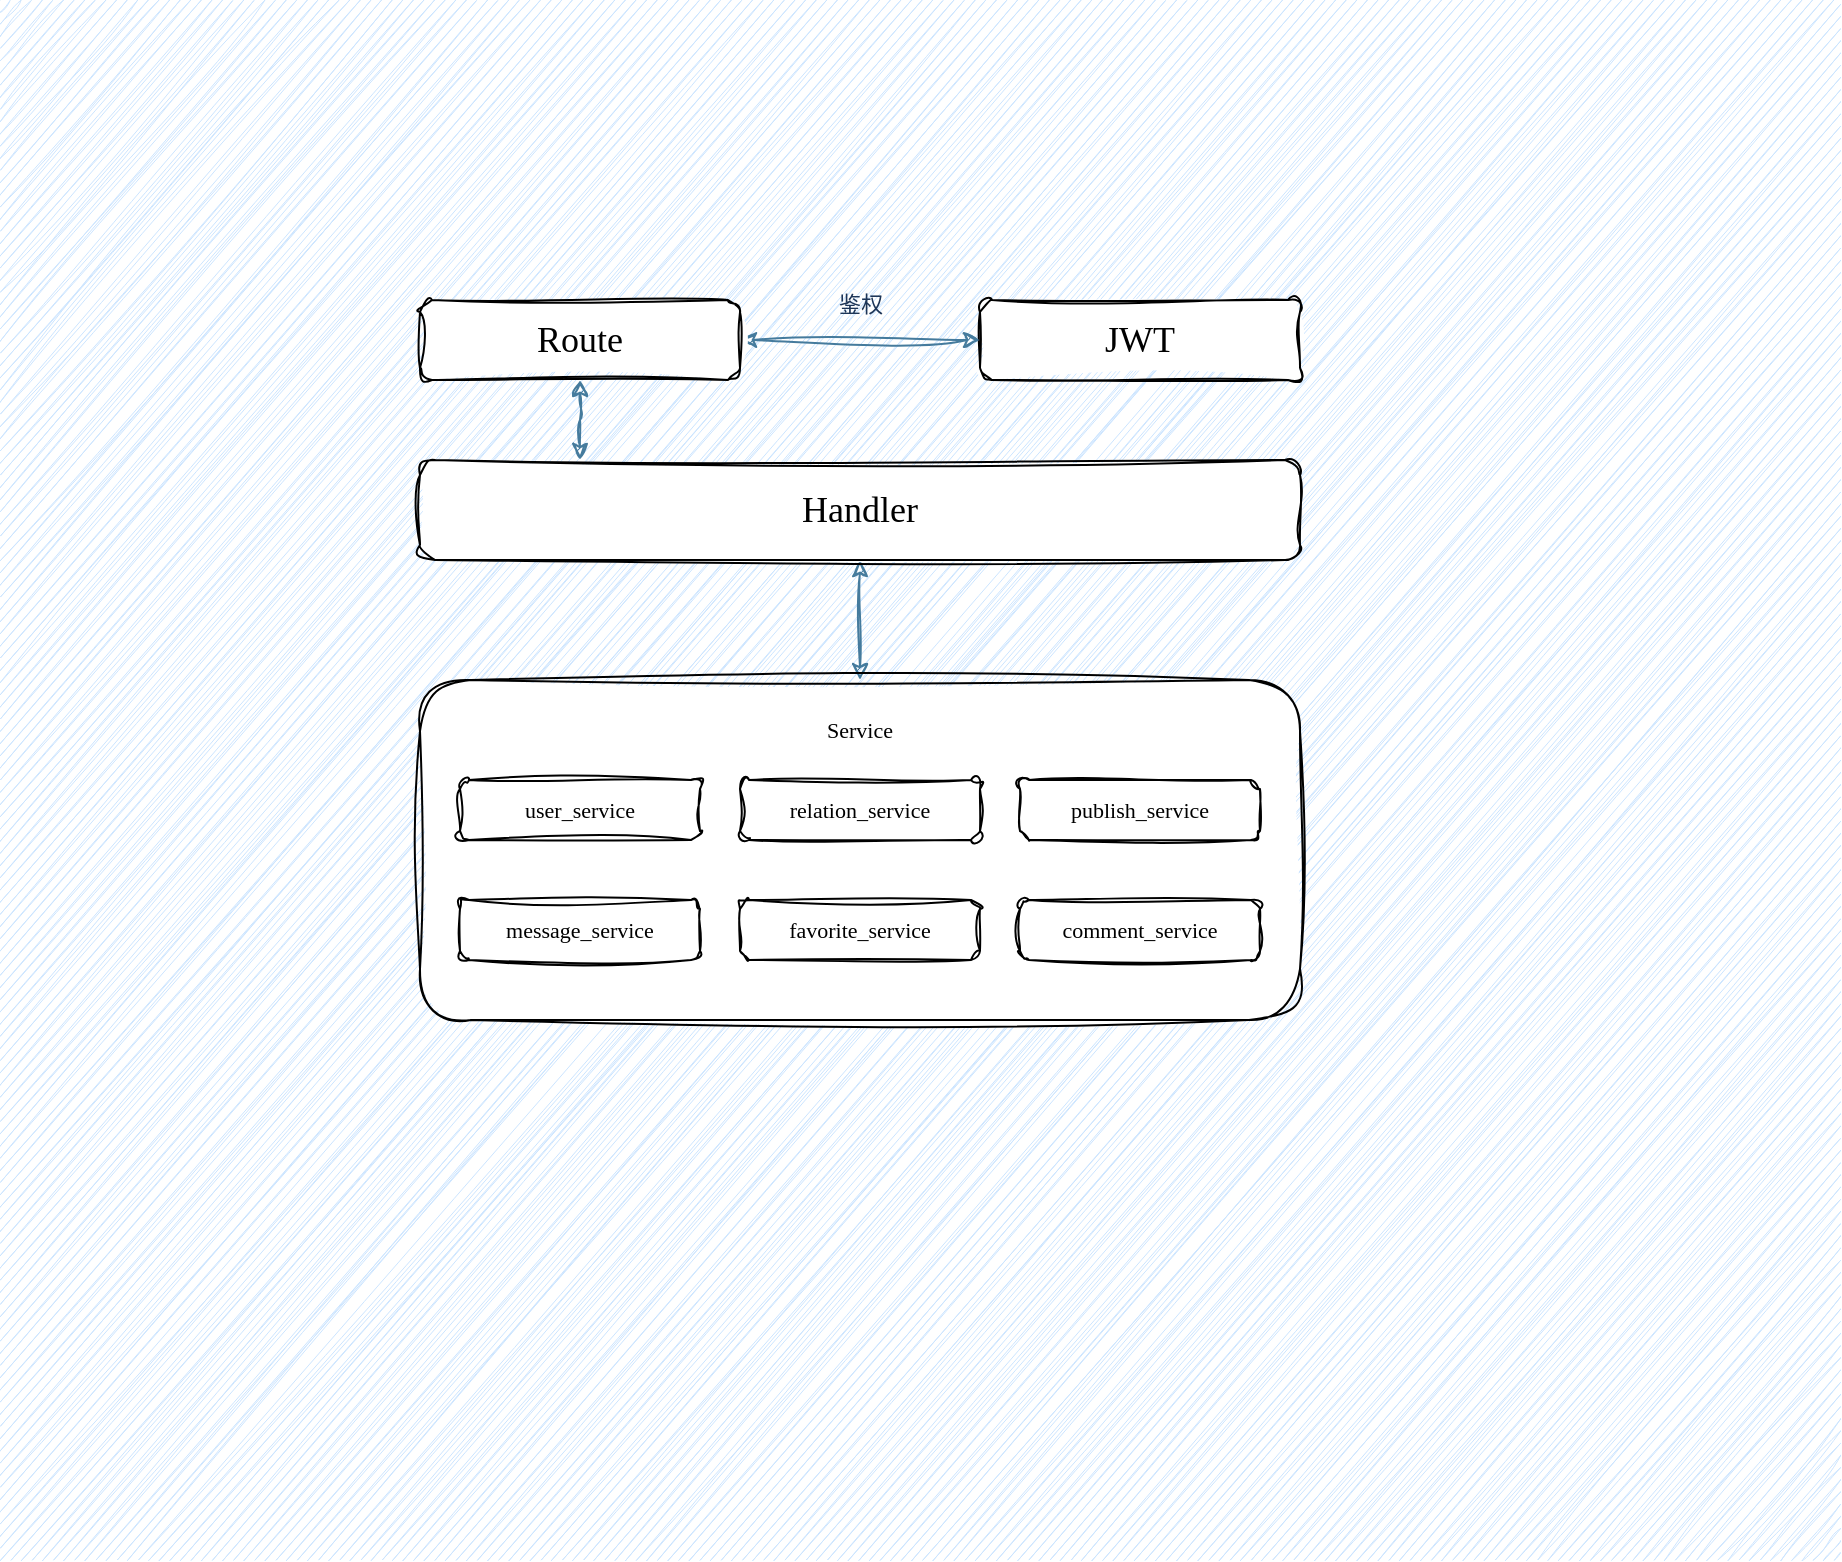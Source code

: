 <mxfile version="20.8.5" type="github">
  <diagram name="第 1 页" id="-vlab-wln1I7YojuGcyD">
    <mxGraphModel dx="1246" dy="569" grid="1" gridSize="10" guides="1" tooltips="1" connect="1" arrows="1" fold="1" page="0" pageScale="1" pageWidth="827" pageHeight="1169" math="0" shadow="0">
      <root>
        <mxCell id="0" />
        <mxCell id="1" parent="0" />
        <mxCell id="_8QWbkuz8nYEIBeXIv_E-8" value="" style="rounded=0;whiteSpace=wrap;html=1;sketch=1;hachureGap=4;jiggle=2;curveFitting=1;strokeColor=none;strokeWidth=1;fontFamily=Comic Sans MS;fontSize=18;fillColor=#cce5ff;" vertex="1" parent="1">
          <mxGeometry x="-50" y="160" width="920" height="780" as="geometry" />
        </mxCell>
        <mxCell id="_8QWbkuz8nYEIBeXIv_E-11" style="edgeStyle=orthogonalEdgeStyle;rounded=0;sketch=1;hachureGap=4;jiggle=2;curveFitting=1;orthogonalLoop=1;jettySize=auto;html=1;exitX=0.5;exitY=1;exitDx=0;exitDy=0;strokeColor=#457B9D;fontFamily=Comic Sans MS;fontSize=11;fontColor=none;startArrow=classic;startFill=1;fillColor=#A8DADC;" edge="1" parent="1" source="7bCZedMBDCGuFrCVrtYH-1" target="7bCZedMBDCGuFrCVrtYH-2">
          <mxGeometry relative="1" as="geometry" />
        </mxCell>
        <mxCell id="7bCZedMBDCGuFrCVrtYH-1" value="&lt;font style=&quot;font-size: 18px;&quot;&gt;Handler&lt;/font&gt;" style="rounded=1;whiteSpace=wrap;html=1;shadow=0;labelBackgroundColor=none;sketch=1;curveFitting=1;jiggle=2;strokeWidth=1;fontFamily=Comic Sans MS;" parent="1" vertex="1">
          <mxGeometry x="160" y="390" width="440" height="50" as="geometry" />
        </mxCell>
        <mxCell id="7bCZedMBDCGuFrCVrtYH-2" value="" style="rounded=1;whiteSpace=wrap;html=1;shadow=0;labelBackgroundColor=none;sketch=1;curveFitting=1;jiggle=2;strokeWidth=1;fontFamily=Comic Sans MS;" parent="1" vertex="1">
          <mxGeometry x="160" y="500" width="440" height="170" as="geometry" />
        </mxCell>
        <mxCell id="_8QWbkuz8nYEIBeXIv_E-1" value="&lt;font style=&quot;font-size: 18px;&quot;&gt;JWT&lt;/font&gt;" style="rounded=1;whiteSpace=wrap;html=1;shadow=0;labelBackgroundColor=none;sketch=1;curveFitting=1;jiggle=2;strokeWidth=1;fontFamily=Comic Sans MS;" vertex="1" parent="1">
          <mxGeometry x="440" y="310" width="160" height="40" as="geometry" />
        </mxCell>
        <mxCell id="_8QWbkuz8nYEIBeXIv_E-6" style="edgeStyle=orthogonalEdgeStyle;rounded=0;sketch=1;hachureGap=4;jiggle=2;curveFitting=1;orthogonalLoop=1;jettySize=auto;html=1;exitX=1;exitY=0.5;exitDx=0;exitDy=0;strokeColor=#457B9D;fontFamily=Comic Sans MS;fontSize=18;fontColor=#1D3557;fillColor=#A8DADC;startArrow=classic;startFill=1;" edge="1" parent="1" source="_8QWbkuz8nYEIBeXIv_E-5" target="_8QWbkuz8nYEIBeXIv_E-1">
          <mxGeometry relative="1" as="geometry" />
        </mxCell>
        <mxCell id="_8QWbkuz8nYEIBeXIv_E-7" value="&lt;font style=&quot;font-size: 11px;&quot;&gt;鉴权&lt;/font&gt;" style="edgeLabel;html=1;align=center;verticalAlign=middle;resizable=0;points=[];fontSize=18;fontFamily=Comic Sans MS;fontColor=#1D3557;labelBackgroundColor=none;" vertex="1" connectable="0" parent="_8QWbkuz8nYEIBeXIv_E-6">
          <mxGeometry x="0.406" relative="1" as="geometry">
            <mxPoint x="-25" y="-20" as="offset" />
          </mxGeometry>
        </mxCell>
        <mxCell id="_8QWbkuz8nYEIBeXIv_E-9" style="edgeStyle=orthogonalEdgeStyle;rounded=0;sketch=1;hachureGap=4;jiggle=2;curveFitting=1;orthogonalLoop=1;jettySize=auto;html=1;exitX=0.5;exitY=1;exitDx=0;exitDy=0;strokeColor=#457B9D;fontFamily=Comic Sans MS;fontSize=11;fontColor=#1D3557;startArrow=classic;startFill=1;fillColor=#A8DADC;" edge="1" parent="1" source="_8QWbkuz8nYEIBeXIv_E-5">
          <mxGeometry relative="1" as="geometry">
            <mxPoint x="240" y="390" as="targetPoint" />
            <Array as="points" />
          </mxGeometry>
        </mxCell>
        <mxCell id="_8QWbkuz8nYEIBeXIv_E-10" value="Text" style="edgeLabel;html=1;align=center;verticalAlign=middle;resizable=0;points=[];fontSize=11;fontFamily=Comic Sans MS;fontColor=none;noLabel=1;labelBackgroundColor=none;" vertex="1" connectable="0" parent="_8QWbkuz8nYEIBeXIv_E-9">
          <mxGeometry x="-0.057" relative="1" as="geometry">
            <mxPoint x="20" as="offset" />
          </mxGeometry>
        </mxCell>
        <mxCell id="_8QWbkuz8nYEIBeXIv_E-5" value="Route" style="rounded=1;whiteSpace=wrap;html=1;sketch=1;hachureGap=4;jiggle=2;curveFitting=1;strokeWidth=1;fontFamily=Comic Sans MS;fontSize=18;" vertex="1" parent="1">
          <mxGeometry x="160" y="310" width="160" height="40" as="geometry" />
        </mxCell>
        <mxCell id="_8QWbkuz8nYEIBeXIv_E-12" value="Service" style="text;html=1;strokeColor=none;fillColor=none;align=center;verticalAlign=middle;whiteSpace=wrap;rounded=0;labelBackgroundColor=none;sketch=1;hachureGap=4;jiggle=2;curveFitting=1;strokeWidth=1;fontFamily=Comic Sans MS;fontSize=11;fontColor=none;" vertex="1" parent="1">
          <mxGeometry x="350" y="510" width="60" height="30" as="geometry" />
        </mxCell>
        <mxCell id="_8QWbkuz8nYEIBeXIv_E-13" value="user_service" style="rounded=1;whiteSpace=wrap;html=1;labelBackgroundColor=none;sketch=1;hachureGap=4;jiggle=2;curveFitting=1;strokeWidth=1;fontFamily=Comic Sans MS;fontSize=11;" vertex="1" parent="1">
          <mxGeometry x="180" y="550" width="120" height="30" as="geometry" />
        </mxCell>
        <mxCell id="_8QWbkuz8nYEIBeXIv_E-14" value="relation_service" style="rounded=1;whiteSpace=wrap;html=1;labelBackgroundColor=none;sketch=1;hachureGap=4;jiggle=2;curveFitting=1;strokeWidth=1;fontFamily=Comic Sans MS;fontSize=11;" vertex="1" parent="1">
          <mxGeometry x="320" y="550" width="120" height="30" as="geometry" />
        </mxCell>
        <mxCell id="_8QWbkuz8nYEIBeXIv_E-15" value="publish_service" style="rounded=1;whiteSpace=wrap;html=1;labelBackgroundColor=none;sketch=1;hachureGap=4;jiggle=2;curveFitting=1;strokeWidth=1;fontFamily=Comic Sans MS;fontSize=11;" vertex="1" parent="1">
          <mxGeometry x="460" y="550" width="120" height="30" as="geometry" />
        </mxCell>
        <mxCell id="_8QWbkuz8nYEIBeXIv_E-16" value="message_service" style="rounded=1;whiteSpace=wrap;html=1;labelBackgroundColor=none;sketch=1;hachureGap=4;jiggle=2;curveFitting=1;strokeWidth=1;fontFamily=Comic Sans MS;fontSize=11;" vertex="1" parent="1">
          <mxGeometry x="180" y="610" width="120" height="30" as="geometry" />
        </mxCell>
        <mxCell id="_8QWbkuz8nYEIBeXIv_E-17" value="favorite_service" style="rounded=1;whiteSpace=wrap;html=1;labelBackgroundColor=none;sketch=1;hachureGap=4;jiggle=2;curveFitting=1;strokeWidth=1;fontFamily=Comic Sans MS;fontSize=11;" vertex="1" parent="1">
          <mxGeometry x="320" y="610" width="120" height="30" as="geometry" />
        </mxCell>
        <mxCell id="_8QWbkuz8nYEIBeXIv_E-18" value="comment_service" style="rounded=1;whiteSpace=wrap;html=1;labelBackgroundColor=none;sketch=1;hachureGap=4;jiggle=2;curveFitting=1;strokeWidth=1;fontFamily=Comic Sans MS;fontSize=11;" vertex="1" parent="1">
          <mxGeometry x="460" y="610" width="120" height="30" as="geometry" />
        </mxCell>
      </root>
    </mxGraphModel>
  </diagram>
</mxfile>
